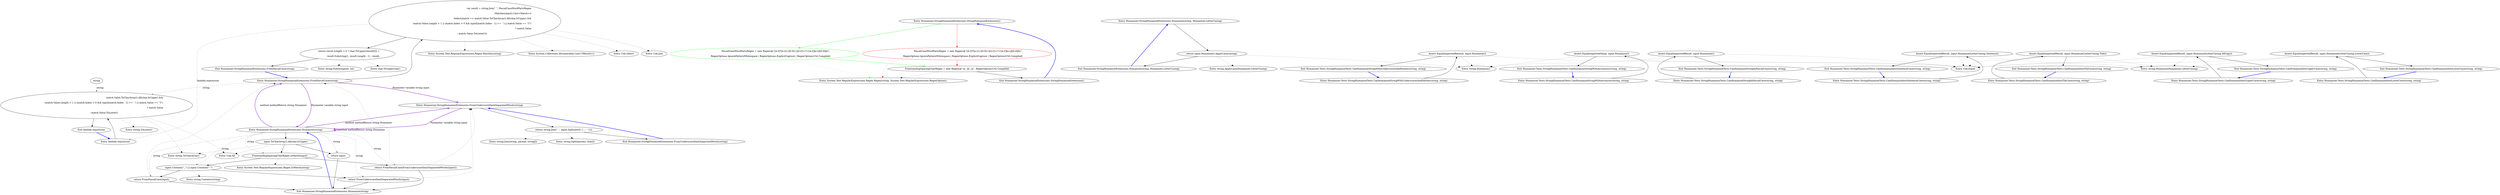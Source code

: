 digraph  {
n42 [label=string, span=""];
n0 [label="Entry Humanizer.StringHumanizeExtensions.StringHumanizeExtensions()", span="14-14", cluster="Humanizer.StringHumanizeExtensions.StringHumanizeExtensions()"];
n1 [label="PascalCaseWordPartsRegex = new Regex(@''[A-Z]?[a-z]+|[0-9]+|[A-Z]+(?=[A-Z][a-z]|[0-9]|\b)'',\r\n                RegexOptions.IgnorePatternWhitespace | RegexOptions.ExplicitCapture | RegexOptionsUtil.Compiled)", span="16-17", cluster="Humanizer.StringHumanizeExtensions.StringHumanizeExtensions()", color=red, community=1];
n2 [label="FreestandingSpacingCharRegex = new Regex(@''\s[-_]|[-_]\s'', RegexOptionsUtil.Compiled)", span="18-18", cluster="Humanizer.StringHumanizeExtensions.StringHumanizeExtensions()"];
n4 [label="Entry System.Text.RegularExpressions.Regex.Regex(string, System.Text.RegularExpressions.RegexOptions)", span="0-0", cluster="System.Text.RegularExpressions.Regex.Regex(string, System.Text.RegularExpressions.RegexOptions)"];
n3 [label="Exit Humanizer.StringHumanizeExtensions.StringHumanizeExtensions()", span="14-14", cluster="Humanizer.StringHumanizeExtensions.StringHumanizeExtensions()"];
n5 [label="Entry Humanizer.StringHumanizeExtensions.FromUnderscoreDashSeparatedWords(string)", span="21-21", cluster="Humanizer.StringHumanizeExtensions.FromUnderscoreDashSeparatedWords(string)"];
n6 [label="return string.Join('' '', input.Split(new[] {'_', '-'}));", span="23-23", cluster="Humanizer.StringHumanizeExtensions.FromUnderscoreDashSeparatedWords(string)"];
n7 [label="Exit Humanizer.StringHumanizeExtensions.FromUnderscoreDashSeparatedWords(string)", span="21-21", cluster="Humanizer.StringHumanizeExtensions.FromUnderscoreDashSeparatedWords(string)"];
n8 [label="Entry string.Split(params char[])", span="0-0", cluster="string.Split(params char[])"];
n9 [label="Entry string.Join(string, params string[])", span="0-0", cluster="string.Join(string, params string[])"];
n10 [label="Entry Humanizer.StringHumanizeExtensions.FromPascalCase(string)", span="26-26", cluster="Humanizer.StringHumanizeExtensions.FromPascalCase(string)"];
n11 [label="var result = string.Join('' '', PascalCaseWordPartsRegex\r\n                .Matches(input).Cast<Match>()\r\n                .Select(match => match.Value.ToCharArray().All(char.IsUpper) &&\r\n                    (match.Value.Length > 1 || (match.Index > 0 && input[match.Index - 1] == ' ') || match.Value == ''I'')\r\n                    ? match.Value\r\n                    : match.Value.ToLower()))", span="28-33", cluster="Humanizer.StringHumanizeExtensions.FromPascalCase(string)"];
n21 [label="match.Value.ToCharArray().All(char.IsUpper) &&\r\n                    (match.Value.Length > 1 || (match.Index > 0 && input[match.Index - 1] == ' ') || match.Value == ''I'')\r\n                    ? match.Value\r\n                    : match.Value.ToLower()", span="30-33", cluster="lambda expression"];
n12 [label="return result.Length > 0 ? char.ToUpper(result[0]) +\r\n                result.Substring(1, result.Length - 1) : result;", span="35-36", cluster="Humanizer.StringHumanizeExtensions.FromPascalCase(string)"];
n14 [label="Entry System.Text.RegularExpressions.Regex.Matches(string)", span="0-0", cluster="System.Text.RegularExpressions.Regex.Matches(string)"];
n15 [label="Entry System.Collections.IEnumerable.Cast<TResult>()", span="0-0", cluster="System.Collections.IEnumerable.Cast<TResult>()"];
n16 [label="Entry Unk.Select", span="", cluster="Unk.Select"];
n17 [label="Entry Unk.Join", span="", cluster="Unk.Join"];
n20 [label="Entry lambda expression", span="30-33", cluster="lambda expression"];
n13 [label="Exit Humanizer.StringHumanizeExtensions.FromPascalCase(string)", span="26-26", cluster="Humanizer.StringHumanizeExtensions.FromPascalCase(string)"];
n18 [label="Entry char.ToUpper(char)", span="0-0", cluster="char.ToUpper(char)"];
n19 [label="Entry string.Substring(int, int)", span="0-0", cluster="string.Substring(int, int)"];
n22 [label="Exit lambda expression", span="30-33", cluster="lambda expression"];
n23 [label="Entry string.ToCharArray()", span="0-0", cluster="string.ToCharArray()"];
n24 [label="Entry Unk.All", span="", cluster="Unk.All"];
n25 [label="Entry string.ToLower()", span="0-0", cluster="string.ToLower()"];
n26 [label="Entry Humanizer.StringHumanizeExtensions.Humanize(string)", span="44-44", cluster="Humanizer.StringHumanizeExtensions.Humanize(string)"];
n27 [label="input.ToCharArray().All(char.IsUpper)", span="47-47", cluster="Humanizer.StringHumanizeExtensions.Humanize(string)"];
n28 [label="return input;", span="48-48", cluster="Humanizer.StringHumanizeExtensions.Humanize(string)"];
n29 [label="FreestandingSpacingCharRegex.IsMatch(input)", span="52-52", cluster="Humanizer.StringHumanizeExtensions.Humanize(string)"];
n30 [label="return FromPascalCase(FromUnderscoreDashSeparatedWords(input));", span="53-53", cluster="Humanizer.StringHumanizeExtensions.Humanize(string)"];
n31 [label="input.Contains(''_'') || input.Contains(''-'')", span="55-55", cluster="Humanizer.StringHumanizeExtensions.Humanize(string)"];
n32 [label="return FromUnderscoreDashSeparatedWords(input);", span="56-56", cluster="Humanizer.StringHumanizeExtensions.Humanize(string)"];
n33 [label="return FromPascalCase(input);", span="58-58", cluster="Humanizer.StringHumanizeExtensions.Humanize(string)"];
n35 [label="Entry System.Text.RegularExpressions.Regex.IsMatch(string)", span="0-0", cluster="System.Text.RegularExpressions.Regex.IsMatch(string)"];
n36 [label="Entry string.Contains(string)", span="0-0", cluster="string.Contains(string)"];
n34 [label="Exit Humanizer.StringHumanizeExtensions.Humanize(string)", span="44-44", cluster="Humanizer.StringHumanizeExtensions.Humanize(string)"];
n37 [label="Entry Humanizer.StringHumanizeExtensions.Humanize(string, Humanizer.LetterCasing)", span="67-67", cluster="Humanizer.StringHumanizeExtensions.Humanize(string, Humanizer.LetterCasing)"];
n38 [label="return input.Humanize().ApplyCase(casing);", span="69-69", cluster="Humanizer.StringHumanizeExtensions.Humanize(string, Humanizer.LetterCasing)"];
n39 [label="Exit Humanizer.StringHumanizeExtensions.Humanize(string, Humanizer.LetterCasing)", span="67-67", cluster="Humanizer.StringHumanizeExtensions.Humanize(string, Humanizer.LetterCasing)"];
n40 [label="Entry string.Humanize()", span="44-44", cluster="string.Humanize()"];
n41 [label="Entry string.ApplyCase(Humanizer.LetterCasing)", span="15-15", cluster="string.ApplyCase(Humanizer.LetterCasing)"];
d1 [label="PascalCaseWordPartsRegex = new Regex(@''[A-Z]?[a-z]+|[0-9]+|[A-Z]+(?=[A-Z][a-z]|[0-9]|\b)'',\r\n                RegexOptions.IgnorePatternWhitespace | RegexOptions.ExplicitCapture | RegexOptionsUtil.Compiled)", span="16-17", cluster="Humanizer.StringHumanizeExtensions.StringHumanizeExtensions()", color=green, community=0];
m0_18 [label="Entry Humanizer.Tests.StringHumanizeTests.CanHumanizeIntoSentenceCase(string, string)", span="73-73", cluster="Humanizer.Tests.StringHumanizeTests.CanHumanizeIntoSentenceCase(string, string)", file="StringHumanizeTests.cs"];
m0_19 [label="Assert.Equal(expectedResult, input.Humanize(LetterCasing.Sentence))", span="75-75", cluster="Humanizer.Tests.StringHumanizeTests.CanHumanizeIntoSentenceCase(string, string)", file="StringHumanizeTests.cs"];
m0_20 [label="Exit Humanizer.Tests.StringHumanizeTests.CanHumanizeIntoSentenceCase(string, string)", span="73-73", cluster="Humanizer.Tests.StringHumanizeTests.CanHumanizeIntoSentenceCase(string, string)", file="StringHumanizeTests.cs"];
m0_5 [label="Entry Humanizer.Tests.StringHumanizeTests.CanHumanizeStringWithUnderscoresAndDashes(string, string)", span="35-35", cluster="Humanizer.Tests.StringHumanizeTests.CanHumanizeStringWithUnderscoresAndDashes(string, string)", file="StringHumanizeTests.cs"];
m0_6 [label="Assert.Equal(expectedReseult, input.Humanize())", span="37-37", cluster="Humanizer.Tests.StringHumanizeTests.CanHumanizeStringWithUnderscoresAndDashes(string, string)", file="StringHumanizeTests.cs"];
m0_7 [label="Exit Humanizer.Tests.StringHumanizeTests.CanHumanizeStringWithUnderscoresAndDashes(string, string)", span="35-35", cluster="Humanizer.Tests.StringHumanizeTests.CanHumanizeStringWithUnderscoresAndDashes(string, string)", file="StringHumanizeTests.cs"];
m0_8 [label="Entry Humanizer.Tests.StringHumanizeTests.CanHumanizeStringWithAcronyms(string, string)", span="48-48", cluster="Humanizer.Tests.StringHumanizeTests.CanHumanizeStringWithAcronyms(string, string)", file="StringHumanizeTests.cs"];
m0_9 [label="Assert.Equal(expectedValue, input.Humanize())", span="50-50", cluster="Humanizer.Tests.StringHumanizeTests.CanHumanizeStringWithAcronyms(string, string)", file="StringHumanizeTests.cs"];
m0_10 [label="Exit Humanizer.Tests.StringHumanizeTests.CanHumanizeStringWithAcronyms(string, string)", span="48-48", cluster="Humanizer.Tests.StringHumanizeTests.CanHumanizeStringWithAcronyms(string, string)", file="StringHumanizeTests.cs"];
m0_0 [label="Entry Humanizer.Tests.StringHumanizeTests.CanHumanizeStringInPascalCase(string, string)", span="19-19", cluster="Humanizer.Tests.StringHumanizeTests.CanHumanizeStringInPascalCase(string, string)", file="StringHumanizeTests.cs"];
m0_1 [label="Assert.Equal(expectedResult, input.Humanize())", span="21-21", cluster="Humanizer.Tests.StringHumanizeTests.CanHumanizeStringInPascalCase(string, string)", file="StringHumanizeTests.cs"];
m0_2 [label="Exit Humanizer.Tests.StringHumanizeTests.CanHumanizeStringInPascalCase(string, string)", span="19-19", cluster="Humanizer.Tests.StringHumanizeTests.CanHumanizeStringInPascalCase(string, string)", file="StringHumanizeTests.cs"];
m0_11 [label="Entry Humanizer.Tests.StringHumanizeTests.CanHumanizeIntoTileCase(string, string)", span="57-57", cluster="Humanizer.Tests.StringHumanizeTests.CanHumanizeIntoTileCase(string, string)", file="StringHumanizeTests.cs"];
m0_12 [label="Assert.Equal(expectedResult, input.Humanize(LetterCasing.Title))", span="59-59", cluster="Humanizer.Tests.StringHumanizeTests.CanHumanizeIntoTileCase(string, string)", file="StringHumanizeTests.cs"];
m0_13 [label="Exit Humanizer.Tests.StringHumanizeTests.CanHumanizeIntoTileCase(string, string)", span="57-57", cluster="Humanizer.Tests.StringHumanizeTests.CanHumanizeIntoTileCase(string, string)", file="StringHumanizeTests.cs"];
m0_14 [label="Entry string.Humanize(Humanizer.LetterCasing)", span="67-67", cluster="string.Humanize(Humanizer.LetterCasing)", file="StringHumanizeTests.cs"];
m0_4 [label="Entry Unk.Equal", span="", cluster="Unk.Equal", file="StringHumanizeTests.cs"];
m0_21 [label="Entry Humanizer.Tests.StringHumanizeTests.CanHumanizeIntoUpperCase(string, string)", span="81-81", cluster="Humanizer.Tests.StringHumanizeTests.CanHumanizeIntoUpperCase(string, string)", file="StringHumanizeTests.cs"];
m0_22 [label="Assert.Equal(expectedResult, input.Humanize(LetterCasing.AllCaps))", span="83-83", cluster="Humanizer.Tests.StringHumanizeTests.CanHumanizeIntoUpperCase(string, string)", file="StringHumanizeTests.cs"];
m0_23 [label="Exit Humanizer.Tests.StringHumanizeTests.CanHumanizeIntoUpperCase(string, string)", span="81-81", cluster="Humanizer.Tests.StringHumanizeTests.CanHumanizeIntoUpperCase(string, string)", file="StringHumanizeTests.cs"];
m0_15 [label="Entry Humanizer.Tests.StringHumanizeTests.CanHumanizeIntoLowerCase(string, string)", span="65-65", cluster="Humanizer.Tests.StringHumanizeTests.CanHumanizeIntoLowerCase(string, string)", file="StringHumanizeTests.cs"];
m0_16 [label="Assert.Equal(expectedResult, input.Humanize(LetterCasing.LowerCase))", span="67-67", cluster="Humanizer.Tests.StringHumanizeTests.CanHumanizeIntoLowerCase(string, string)", file="StringHumanizeTests.cs"];
m0_17 [label="Exit Humanizer.Tests.StringHumanizeTests.CanHumanizeIntoLowerCase(string, string)", span="65-65", cluster="Humanizer.Tests.StringHumanizeTests.CanHumanizeIntoLowerCase(string, string)", file="StringHumanizeTests.cs"];
n42 -> n21  [key=1, style=dashed, color=darkseagreen4, label=string];
n0 -> n1  [key=0, style=solid, color=red];
n0 -> d1  [key=0, style=solid, color=green];
n1 -> n2  [key=0, style=solid, color=red];
n1 -> n4  [key=2, style=dotted, color=red];
n2 -> n3  [key=0, style=solid];
n2 -> n4  [key=2, style=dotted];
n3 -> n0  [key=0, style=bold, color=blue];
n5 -> n6  [key=0, style=solid];
n5 -> n26  [key=3, color=darkorchid, style=bold, label="Parameter variable string input"];
n6 -> n7  [key=0, style=solid];
n6 -> n8  [key=2, style=dotted];
n6 -> n9  [key=2, style=dotted];
n7 -> n5  [key=0, style=bold, color=blue];
n10 -> n11  [key=0, style=solid];
n10 -> n21  [key=1, style=dashed, color=darkseagreen4, label=string];
n10 -> n5  [key=3, color=darkorchid, style=bold, label="Parameter variable string input"];
n10 -> n26  [key=3, color=darkorchid, style=bold, label="Parameter variable string input"];
n11 -> n12  [key=0, style=solid];
n11 -> n14  [key=2, style=dotted];
n11 -> n15  [key=2, style=dotted];
n11 -> n16  [key=2, style=dotted];
n11 -> n17  [key=2, style=dotted];
n11 -> n20  [key=1, style=dashed, color=darkseagreen4, label="lambda expression"];
n21 -> n22  [key=0, style=solid];
n21 -> n23  [key=2, style=dotted];
n21 -> n24  [key=2, style=dotted];
n21 -> n25  [key=2, style=dotted];
n12 -> n13  [key=0, style=solid];
n12 -> n18  [key=2, style=dotted];
n12 -> n19  [key=2, style=dotted];
n20 -> n21  [key=0, style=solid];
n13 -> n10  [key=0, style=bold, color=blue];
n22 -> n20  [key=0, style=bold, color=blue];
n26 -> n27  [key=0, style=solid];
n26 -> n28  [key=1, style=dashed, color=darkseagreen4, label=string];
n26 -> n29  [key=1, style=dashed, color=darkseagreen4, label=string];
n26 -> n30  [key=1, style=dashed, color=darkseagreen4, label=string];
n26 -> n31  [key=1, style=dashed, color=darkseagreen4, label=string];
n26 -> n32  [key=1, style=dashed, color=darkseagreen4, label=string];
n26 -> n33  [key=1, style=dashed, color=darkseagreen4, label=string];
n26 -> n26  [key=3, color=darkorchid, style=bold, label="method methodReturn string Humanize"];
n26 -> n10  [key=3, color=darkorchid, style=bold, label="method methodReturn string Humanize"];
n26 -> n5  [key=3, color=darkorchid, style=bold, label="method methodReturn string Humanize"];
n27 -> n28  [key=0, style=solid];
n27 -> n29  [key=0, style=solid];
n27 -> n23  [key=2, style=dotted];
n27 -> n24  [key=2, style=dotted];
n28 -> n34  [key=0, style=solid];
n29 -> n30  [key=0, style=solid];
n29 -> n31  [key=0, style=solid];
n29 -> n35  [key=2, style=dotted];
n30 -> n34  [key=0, style=solid];
n30 -> n5  [key=2, style=dotted];
n30 -> n10  [key=2, style=dotted];
n31 -> n32  [key=0, style=solid];
n31 -> n33  [key=0, style=solid];
n31 -> n36  [key=2, style=dotted];
n32 -> n34  [key=0, style=solid];
n32 -> n5  [key=2, style=dotted];
n33 -> n34  [key=0, style=solid];
n33 -> n10  [key=2, style=dotted];
n34 -> n26  [key=0, style=bold, color=blue];
n37 -> n38  [key=0, style=solid];
n38 -> n39  [key=0, style=solid];
n38 -> n40  [key=2, style=dotted];
n38 -> n41  [key=2, style=dotted];
n39 -> n37  [key=0, style=bold, color=blue];
d1 -> n2  [key=0, style=solid, color=green];
d1 -> n4  [key=2, style=dotted, color=green];
m0_18 -> m0_19  [key=0, style=solid];
m0_19 -> m0_20  [key=0, style=solid];
m0_19 -> m0_14  [key=2, style=dotted];
m0_19 -> m0_4  [key=2, style=dotted];
m0_20 -> m0_18  [key=0, style=bold, color=blue];
m0_5 -> m0_6  [key=0, style=solid];
m0_6 -> m0_7  [key=0, style=solid];
m0_6 -> n40  [key=2, style=dotted];
m0_6 -> m0_4  [key=2, style=dotted];
m0_7 -> m0_5  [key=0, style=bold, color=blue];
m0_8 -> m0_9  [key=0, style=solid];
m0_9 -> m0_10  [key=0, style=solid];
m0_9 -> n40  [key=2, style=dotted];
m0_9 -> m0_4  [key=2, style=dotted];
m0_10 -> m0_8  [key=0, style=bold, color=blue];
m0_0 -> m0_1  [key=0, style=solid];
m0_1 -> m0_2  [key=0, style=solid];
m0_1 -> n40  [key=2, style=dotted];
m0_1 -> m0_4  [key=2, style=dotted];
m0_2 -> m0_0  [key=0, style=bold, color=blue];
m0_11 -> m0_12  [key=0, style=solid];
m0_12 -> m0_13  [key=0, style=solid];
m0_12 -> m0_14  [key=2, style=dotted];
m0_12 -> m0_4  [key=2, style=dotted];
m0_13 -> m0_11  [key=0, style=bold, color=blue];
m0_21 -> m0_22  [key=0, style=solid];
m0_22 -> m0_23  [key=0, style=solid];
m0_22 -> m0_14  [key=2, style=dotted];
m0_22 -> m0_4  [key=2, style=dotted];
m0_23 -> m0_21  [key=0, style=bold, color=blue];
m0_15 -> m0_16  [key=0, style=solid];
m0_16 -> m0_17  [key=0, style=solid];
m0_16 -> m0_14  [key=2, style=dotted];
m0_16 -> m0_4  [key=2, style=dotted];
m0_17 -> m0_15  [key=0, style=bold, color=blue];
}
